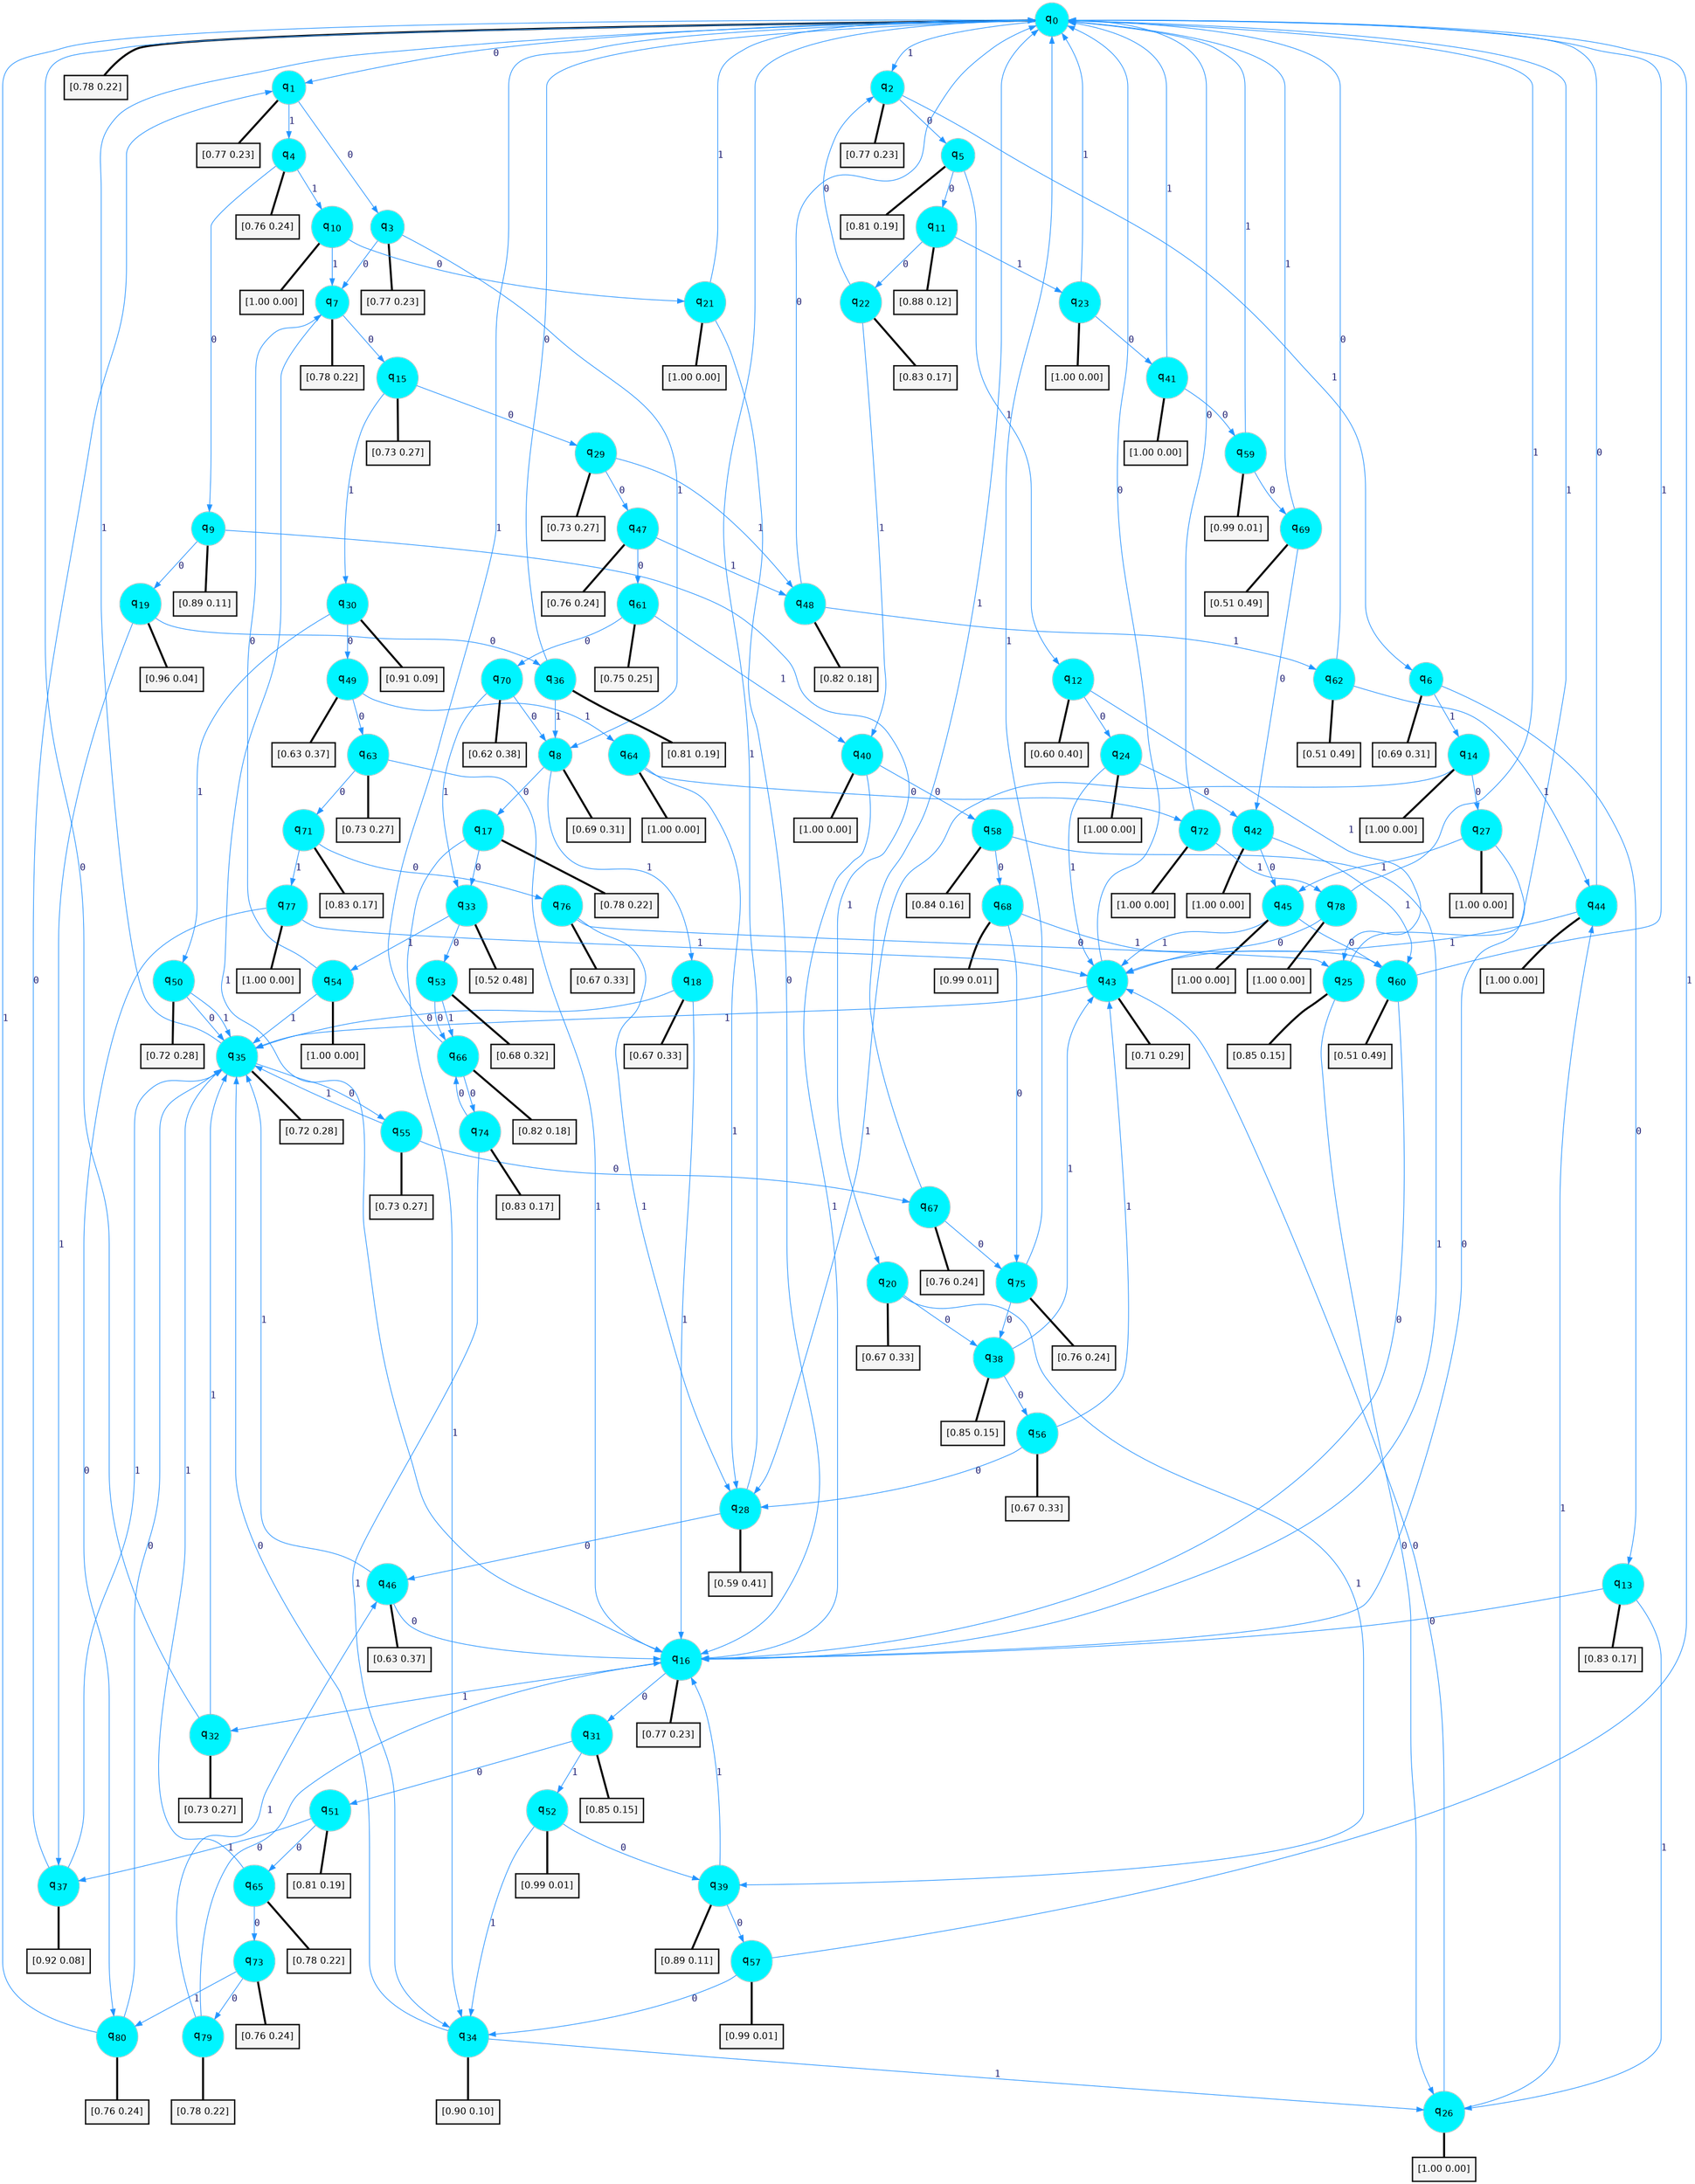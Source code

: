 digraph G {
graph [
bgcolor=transparent, dpi=300, rankdir=TD, size="40,25"];
node [
color=gray, fillcolor=turquoise1, fontcolor=black, fontname=Helvetica, fontsize=16, fontweight=bold, shape=circle, style=filled];
edge [
arrowsize=1, color=dodgerblue1, fontcolor=midnightblue, fontname=courier, fontweight=bold, penwidth=1, style=solid, weight=20];
0[label=<q<SUB>0</SUB>>];
1[label=<q<SUB>1</SUB>>];
2[label=<q<SUB>2</SUB>>];
3[label=<q<SUB>3</SUB>>];
4[label=<q<SUB>4</SUB>>];
5[label=<q<SUB>5</SUB>>];
6[label=<q<SUB>6</SUB>>];
7[label=<q<SUB>7</SUB>>];
8[label=<q<SUB>8</SUB>>];
9[label=<q<SUB>9</SUB>>];
10[label=<q<SUB>10</SUB>>];
11[label=<q<SUB>11</SUB>>];
12[label=<q<SUB>12</SUB>>];
13[label=<q<SUB>13</SUB>>];
14[label=<q<SUB>14</SUB>>];
15[label=<q<SUB>15</SUB>>];
16[label=<q<SUB>16</SUB>>];
17[label=<q<SUB>17</SUB>>];
18[label=<q<SUB>18</SUB>>];
19[label=<q<SUB>19</SUB>>];
20[label=<q<SUB>20</SUB>>];
21[label=<q<SUB>21</SUB>>];
22[label=<q<SUB>22</SUB>>];
23[label=<q<SUB>23</SUB>>];
24[label=<q<SUB>24</SUB>>];
25[label=<q<SUB>25</SUB>>];
26[label=<q<SUB>26</SUB>>];
27[label=<q<SUB>27</SUB>>];
28[label=<q<SUB>28</SUB>>];
29[label=<q<SUB>29</SUB>>];
30[label=<q<SUB>30</SUB>>];
31[label=<q<SUB>31</SUB>>];
32[label=<q<SUB>32</SUB>>];
33[label=<q<SUB>33</SUB>>];
34[label=<q<SUB>34</SUB>>];
35[label=<q<SUB>35</SUB>>];
36[label=<q<SUB>36</SUB>>];
37[label=<q<SUB>37</SUB>>];
38[label=<q<SUB>38</SUB>>];
39[label=<q<SUB>39</SUB>>];
40[label=<q<SUB>40</SUB>>];
41[label=<q<SUB>41</SUB>>];
42[label=<q<SUB>42</SUB>>];
43[label=<q<SUB>43</SUB>>];
44[label=<q<SUB>44</SUB>>];
45[label=<q<SUB>45</SUB>>];
46[label=<q<SUB>46</SUB>>];
47[label=<q<SUB>47</SUB>>];
48[label=<q<SUB>48</SUB>>];
49[label=<q<SUB>49</SUB>>];
50[label=<q<SUB>50</SUB>>];
51[label=<q<SUB>51</SUB>>];
52[label=<q<SUB>52</SUB>>];
53[label=<q<SUB>53</SUB>>];
54[label=<q<SUB>54</SUB>>];
55[label=<q<SUB>55</SUB>>];
56[label=<q<SUB>56</SUB>>];
57[label=<q<SUB>57</SUB>>];
58[label=<q<SUB>58</SUB>>];
59[label=<q<SUB>59</SUB>>];
60[label=<q<SUB>60</SUB>>];
61[label=<q<SUB>61</SUB>>];
62[label=<q<SUB>62</SUB>>];
63[label=<q<SUB>63</SUB>>];
64[label=<q<SUB>64</SUB>>];
65[label=<q<SUB>65</SUB>>];
66[label=<q<SUB>66</SUB>>];
67[label=<q<SUB>67</SUB>>];
68[label=<q<SUB>68</SUB>>];
69[label=<q<SUB>69</SUB>>];
70[label=<q<SUB>70</SUB>>];
71[label=<q<SUB>71</SUB>>];
72[label=<q<SUB>72</SUB>>];
73[label=<q<SUB>73</SUB>>];
74[label=<q<SUB>74</SUB>>];
75[label=<q<SUB>75</SUB>>];
76[label=<q<SUB>76</SUB>>];
77[label=<q<SUB>77</SUB>>];
78[label=<q<SUB>78</SUB>>];
79[label=<q<SUB>79</SUB>>];
80[label=<q<SUB>80</SUB>>];
81[label="[0.78 0.22]", shape=box,fontcolor=black, fontname=Helvetica, fontsize=14, penwidth=2, fillcolor=whitesmoke,color=black];
82[label="[0.77 0.23]", shape=box,fontcolor=black, fontname=Helvetica, fontsize=14, penwidth=2, fillcolor=whitesmoke,color=black];
83[label="[0.77 0.23]", shape=box,fontcolor=black, fontname=Helvetica, fontsize=14, penwidth=2, fillcolor=whitesmoke,color=black];
84[label="[0.77 0.23]", shape=box,fontcolor=black, fontname=Helvetica, fontsize=14, penwidth=2, fillcolor=whitesmoke,color=black];
85[label="[0.76 0.24]", shape=box,fontcolor=black, fontname=Helvetica, fontsize=14, penwidth=2, fillcolor=whitesmoke,color=black];
86[label="[0.81 0.19]", shape=box,fontcolor=black, fontname=Helvetica, fontsize=14, penwidth=2, fillcolor=whitesmoke,color=black];
87[label="[0.69 0.31]", shape=box,fontcolor=black, fontname=Helvetica, fontsize=14, penwidth=2, fillcolor=whitesmoke,color=black];
88[label="[0.78 0.22]", shape=box,fontcolor=black, fontname=Helvetica, fontsize=14, penwidth=2, fillcolor=whitesmoke,color=black];
89[label="[0.69 0.31]", shape=box,fontcolor=black, fontname=Helvetica, fontsize=14, penwidth=2, fillcolor=whitesmoke,color=black];
90[label="[0.89 0.11]", shape=box,fontcolor=black, fontname=Helvetica, fontsize=14, penwidth=2, fillcolor=whitesmoke,color=black];
91[label="[1.00 0.00]", shape=box,fontcolor=black, fontname=Helvetica, fontsize=14, penwidth=2, fillcolor=whitesmoke,color=black];
92[label="[0.88 0.12]", shape=box,fontcolor=black, fontname=Helvetica, fontsize=14, penwidth=2, fillcolor=whitesmoke,color=black];
93[label="[0.60 0.40]", shape=box,fontcolor=black, fontname=Helvetica, fontsize=14, penwidth=2, fillcolor=whitesmoke,color=black];
94[label="[0.83 0.17]", shape=box,fontcolor=black, fontname=Helvetica, fontsize=14, penwidth=2, fillcolor=whitesmoke,color=black];
95[label="[1.00 0.00]", shape=box,fontcolor=black, fontname=Helvetica, fontsize=14, penwidth=2, fillcolor=whitesmoke,color=black];
96[label="[0.73 0.27]", shape=box,fontcolor=black, fontname=Helvetica, fontsize=14, penwidth=2, fillcolor=whitesmoke,color=black];
97[label="[0.77 0.23]", shape=box,fontcolor=black, fontname=Helvetica, fontsize=14, penwidth=2, fillcolor=whitesmoke,color=black];
98[label="[0.78 0.22]", shape=box,fontcolor=black, fontname=Helvetica, fontsize=14, penwidth=2, fillcolor=whitesmoke,color=black];
99[label="[0.67 0.33]", shape=box,fontcolor=black, fontname=Helvetica, fontsize=14, penwidth=2, fillcolor=whitesmoke,color=black];
100[label="[0.96 0.04]", shape=box,fontcolor=black, fontname=Helvetica, fontsize=14, penwidth=2, fillcolor=whitesmoke,color=black];
101[label="[0.67 0.33]", shape=box,fontcolor=black, fontname=Helvetica, fontsize=14, penwidth=2, fillcolor=whitesmoke,color=black];
102[label="[1.00 0.00]", shape=box,fontcolor=black, fontname=Helvetica, fontsize=14, penwidth=2, fillcolor=whitesmoke,color=black];
103[label="[0.83 0.17]", shape=box,fontcolor=black, fontname=Helvetica, fontsize=14, penwidth=2, fillcolor=whitesmoke,color=black];
104[label="[1.00 0.00]", shape=box,fontcolor=black, fontname=Helvetica, fontsize=14, penwidth=2, fillcolor=whitesmoke,color=black];
105[label="[1.00 0.00]", shape=box,fontcolor=black, fontname=Helvetica, fontsize=14, penwidth=2, fillcolor=whitesmoke,color=black];
106[label="[0.85 0.15]", shape=box,fontcolor=black, fontname=Helvetica, fontsize=14, penwidth=2, fillcolor=whitesmoke,color=black];
107[label="[1.00 0.00]", shape=box,fontcolor=black, fontname=Helvetica, fontsize=14, penwidth=2, fillcolor=whitesmoke,color=black];
108[label="[1.00 0.00]", shape=box,fontcolor=black, fontname=Helvetica, fontsize=14, penwidth=2, fillcolor=whitesmoke,color=black];
109[label="[0.59 0.41]", shape=box,fontcolor=black, fontname=Helvetica, fontsize=14, penwidth=2, fillcolor=whitesmoke,color=black];
110[label="[0.73 0.27]", shape=box,fontcolor=black, fontname=Helvetica, fontsize=14, penwidth=2, fillcolor=whitesmoke,color=black];
111[label="[0.91 0.09]", shape=box,fontcolor=black, fontname=Helvetica, fontsize=14, penwidth=2, fillcolor=whitesmoke,color=black];
112[label="[0.85 0.15]", shape=box,fontcolor=black, fontname=Helvetica, fontsize=14, penwidth=2, fillcolor=whitesmoke,color=black];
113[label="[0.73 0.27]", shape=box,fontcolor=black, fontname=Helvetica, fontsize=14, penwidth=2, fillcolor=whitesmoke,color=black];
114[label="[0.52 0.48]", shape=box,fontcolor=black, fontname=Helvetica, fontsize=14, penwidth=2, fillcolor=whitesmoke,color=black];
115[label="[0.90 0.10]", shape=box,fontcolor=black, fontname=Helvetica, fontsize=14, penwidth=2, fillcolor=whitesmoke,color=black];
116[label="[0.72 0.28]", shape=box,fontcolor=black, fontname=Helvetica, fontsize=14, penwidth=2, fillcolor=whitesmoke,color=black];
117[label="[0.81 0.19]", shape=box,fontcolor=black, fontname=Helvetica, fontsize=14, penwidth=2, fillcolor=whitesmoke,color=black];
118[label="[0.92 0.08]", shape=box,fontcolor=black, fontname=Helvetica, fontsize=14, penwidth=2, fillcolor=whitesmoke,color=black];
119[label="[0.85 0.15]", shape=box,fontcolor=black, fontname=Helvetica, fontsize=14, penwidth=2, fillcolor=whitesmoke,color=black];
120[label="[0.89 0.11]", shape=box,fontcolor=black, fontname=Helvetica, fontsize=14, penwidth=2, fillcolor=whitesmoke,color=black];
121[label="[1.00 0.00]", shape=box,fontcolor=black, fontname=Helvetica, fontsize=14, penwidth=2, fillcolor=whitesmoke,color=black];
122[label="[1.00 0.00]", shape=box,fontcolor=black, fontname=Helvetica, fontsize=14, penwidth=2, fillcolor=whitesmoke,color=black];
123[label="[1.00 0.00]", shape=box,fontcolor=black, fontname=Helvetica, fontsize=14, penwidth=2, fillcolor=whitesmoke,color=black];
124[label="[0.71 0.29]", shape=box,fontcolor=black, fontname=Helvetica, fontsize=14, penwidth=2, fillcolor=whitesmoke,color=black];
125[label="[1.00 0.00]", shape=box,fontcolor=black, fontname=Helvetica, fontsize=14, penwidth=2, fillcolor=whitesmoke,color=black];
126[label="[1.00 0.00]", shape=box,fontcolor=black, fontname=Helvetica, fontsize=14, penwidth=2, fillcolor=whitesmoke,color=black];
127[label="[0.63 0.37]", shape=box,fontcolor=black, fontname=Helvetica, fontsize=14, penwidth=2, fillcolor=whitesmoke,color=black];
128[label="[0.76 0.24]", shape=box,fontcolor=black, fontname=Helvetica, fontsize=14, penwidth=2, fillcolor=whitesmoke,color=black];
129[label="[0.82 0.18]", shape=box,fontcolor=black, fontname=Helvetica, fontsize=14, penwidth=2, fillcolor=whitesmoke,color=black];
130[label="[0.63 0.37]", shape=box,fontcolor=black, fontname=Helvetica, fontsize=14, penwidth=2, fillcolor=whitesmoke,color=black];
131[label="[0.72 0.28]", shape=box,fontcolor=black, fontname=Helvetica, fontsize=14, penwidth=2, fillcolor=whitesmoke,color=black];
132[label="[0.81 0.19]", shape=box,fontcolor=black, fontname=Helvetica, fontsize=14, penwidth=2, fillcolor=whitesmoke,color=black];
133[label="[0.99 0.01]", shape=box,fontcolor=black, fontname=Helvetica, fontsize=14, penwidth=2, fillcolor=whitesmoke,color=black];
134[label="[0.68 0.32]", shape=box,fontcolor=black, fontname=Helvetica, fontsize=14, penwidth=2, fillcolor=whitesmoke,color=black];
135[label="[1.00 0.00]", shape=box,fontcolor=black, fontname=Helvetica, fontsize=14, penwidth=2, fillcolor=whitesmoke,color=black];
136[label="[0.73 0.27]", shape=box,fontcolor=black, fontname=Helvetica, fontsize=14, penwidth=2, fillcolor=whitesmoke,color=black];
137[label="[0.67 0.33]", shape=box,fontcolor=black, fontname=Helvetica, fontsize=14, penwidth=2, fillcolor=whitesmoke,color=black];
138[label="[0.99 0.01]", shape=box,fontcolor=black, fontname=Helvetica, fontsize=14, penwidth=2, fillcolor=whitesmoke,color=black];
139[label="[0.84 0.16]", shape=box,fontcolor=black, fontname=Helvetica, fontsize=14, penwidth=2, fillcolor=whitesmoke,color=black];
140[label="[0.99 0.01]", shape=box,fontcolor=black, fontname=Helvetica, fontsize=14, penwidth=2, fillcolor=whitesmoke,color=black];
141[label="[0.51 0.49]", shape=box,fontcolor=black, fontname=Helvetica, fontsize=14, penwidth=2, fillcolor=whitesmoke,color=black];
142[label="[0.75 0.25]", shape=box,fontcolor=black, fontname=Helvetica, fontsize=14, penwidth=2, fillcolor=whitesmoke,color=black];
143[label="[0.51 0.49]", shape=box,fontcolor=black, fontname=Helvetica, fontsize=14, penwidth=2, fillcolor=whitesmoke,color=black];
144[label="[0.73 0.27]", shape=box,fontcolor=black, fontname=Helvetica, fontsize=14, penwidth=2, fillcolor=whitesmoke,color=black];
145[label="[1.00 0.00]", shape=box,fontcolor=black, fontname=Helvetica, fontsize=14, penwidth=2, fillcolor=whitesmoke,color=black];
146[label="[0.78 0.22]", shape=box,fontcolor=black, fontname=Helvetica, fontsize=14, penwidth=2, fillcolor=whitesmoke,color=black];
147[label="[0.82 0.18]", shape=box,fontcolor=black, fontname=Helvetica, fontsize=14, penwidth=2, fillcolor=whitesmoke,color=black];
148[label="[0.76 0.24]", shape=box,fontcolor=black, fontname=Helvetica, fontsize=14, penwidth=2, fillcolor=whitesmoke,color=black];
149[label="[0.99 0.01]", shape=box,fontcolor=black, fontname=Helvetica, fontsize=14, penwidth=2, fillcolor=whitesmoke,color=black];
150[label="[0.51 0.49]", shape=box,fontcolor=black, fontname=Helvetica, fontsize=14, penwidth=2, fillcolor=whitesmoke,color=black];
151[label="[0.62 0.38]", shape=box,fontcolor=black, fontname=Helvetica, fontsize=14, penwidth=2, fillcolor=whitesmoke,color=black];
152[label="[0.83 0.17]", shape=box,fontcolor=black, fontname=Helvetica, fontsize=14, penwidth=2, fillcolor=whitesmoke,color=black];
153[label="[1.00 0.00]", shape=box,fontcolor=black, fontname=Helvetica, fontsize=14, penwidth=2, fillcolor=whitesmoke,color=black];
154[label="[0.76 0.24]", shape=box,fontcolor=black, fontname=Helvetica, fontsize=14, penwidth=2, fillcolor=whitesmoke,color=black];
155[label="[0.83 0.17]", shape=box,fontcolor=black, fontname=Helvetica, fontsize=14, penwidth=2, fillcolor=whitesmoke,color=black];
156[label="[0.76 0.24]", shape=box,fontcolor=black, fontname=Helvetica, fontsize=14, penwidth=2, fillcolor=whitesmoke,color=black];
157[label="[0.67 0.33]", shape=box,fontcolor=black, fontname=Helvetica, fontsize=14, penwidth=2, fillcolor=whitesmoke,color=black];
158[label="[1.00 0.00]", shape=box,fontcolor=black, fontname=Helvetica, fontsize=14, penwidth=2, fillcolor=whitesmoke,color=black];
159[label="[1.00 0.00]", shape=box,fontcolor=black, fontname=Helvetica, fontsize=14, penwidth=2, fillcolor=whitesmoke,color=black];
160[label="[0.78 0.22]", shape=box,fontcolor=black, fontname=Helvetica, fontsize=14, penwidth=2, fillcolor=whitesmoke,color=black];
161[label="[0.76 0.24]", shape=box,fontcolor=black, fontname=Helvetica, fontsize=14, penwidth=2, fillcolor=whitesmoke,color=black];
0->1 [label=0];
0->2 [label=1];
0->81 [arrowhead=none, penwidth=3,color=black];
1->3 [label=0];
1->4 [label=1];
1->82 [arrowhead=none, penwidth=3,color=black];
2->5 [label=0];
2->6 [label=1];
2->83 [arrowhead=none, penwidth=3,color=black];
3->7 [label=0];
3->8 [label=1];
3->84 [arrowhead=none, penwidth=3,color=black];
4->9 [label=0];
4->10 [label=1];
4->85 [arrowhead=none, penwidth=3,color=black];
5->11 [label=0];
5->12 [label=1];
5->86 [arrowhead=none, penwidth=3,color=black];
6->13 [label=0];
6->14 [label=1];
6->87 [arrowhead=none, penwidth=3,color=black];
7->15 [label=0];
7->16 [label=1];
7->88 [arrowhead=none, penwidth=3,color=black];
8->17 [label=0];
8->18 [label=1];
8->89 [arrowhead=none, penwidth=3,color=black];
9->19 [label=0];
9->20 [label=1];
9->90 [arrowhead=none, penwidth=3,color=black];
10->21 [label=0];
10->7 [label=1];
10->91 [arrowhead=none, penwidth=3,color=black];
11->22 [label=0];
11->23 [label=1];
11->92 [arrowhead=none, penwidth=3,color=black];
12->24 [label=0];
12->25 [label=1];
12->93 [arrowhead=none, penwidth=3,color=black];
13->16 [label=0];
13->26 [label=1];
13->94 [arrowhead=none, penwidth=3,color=black];
14->27 [label=0];
14->28 [label=1];
14->95 [arrowhead=none, penwidth=3,color=black];
15->29 [label=0];
15->30 [label=1];
15->96 [arrowhead=none, penwidth=3,color=black];
16->31 [label=0];
16->32 [label=1];
16->97 [arrowhead=none, penwidth=3,color=black];
17->33 [label=0];
17->34 [label=1];
17->98 [arrowhead=none, penwidth=3,color=black];
18->35 [label=0];
18->16 [label=1];
18->99 [arrowhead=none, penwidth=3,color=black];
19->36 [label=0];
19->37 [label=1];
19->100 [arrowhead=none, penwidth=3,color=black];
20->38 [label=0];
20->39 [label=1];
20->101 [arrowhead=none, penwidth=3,color=black];
21->16 [label=0];
21->0 [label=1];
21->102 [arrowhead=none, penwidth=3,color=black];
22->2 [label=0];
22->40 [label=1];
22->103 [arrowhead=none, penwidth=3,color=black];
23->41 [label=0];
23->0 [label=1];
23->104 [arrowhead=none, penwidth=3,color=black];
24->42 [label=0];
24->43 [label=1];
24->105 [arrowhead=none, penwidth=3,color=black];
25->26 [label=0];
25->0 [label=1];
25->106 [arrowhead=none, penwidth=3,color=black];
26->43 [label=0];
26->44 [label=1];
26->107 [arrowhead=none, penwidth=3,color=black];
27->16 [label=0];
27->45 [label=1];
27->108 [arrowhead=none, penwidth=3,color=black];
28->46 [label=0];
28->0 [label=1];
28->109 [arrowhead=none, penwidth=3,color=black];
29->47 [label=0];
29->48 [label=1];
29->110 [arrowhead=none, penwidth=3,color=black];
30->49 [label=0];
30->50 [label=1];
30->111 [arrowhead=none, penwidth=3,color=black];
31->51 [label=0];
31->52 [label=1];
31->112 [arrowhead=none, penwidth=3,color=black];
32->0 [label=0];
32->35 [label=1];
32->113 [arrowhead=none, penwidth=3,color=black];
33->53 [label=0];
33->54 [label=1];
33->114 [arrowhead=none, penwidth=3,color=black];
34->35 [label=0];
34->26 [label=1];
34->115 [arrowhead=none, penwidth=3,color=black];
35->55 [label=0];
35->0 [label=1];
35->116 [arrowhead=none, penwidth=3,color=black];
36->0 [label=0];
36->8 [label=1];
36->117 [arrowhead=none, penwidth=3,color=black];
37->1 [label=0];
37->35 [label=1];
37->118 [arrowhead=none, penwidth=3,color=black];
38->56 [label=0];
38->43 [label=1];
38->119 [arrowhead=none, penwidth=3,color=black];
39->57 [label=0];
39->16 [label=1];
39->120 [arrowhead=none, penwidth=3,color=black];
40->58 [label=0];
40->16 [label=1];
40->121 [arrowhead=none, penwidth=3,color=black];
41->59 [label=0];
41->0 [label=1];
41->122 [arrowhead=none, penwidth=3,color=black];
42->45 [label=0];
42->60 [label=1];
42->123 [arrowhead=none, penwidth=3,color=black];
43->0 [label=0];
43->35 [label=1];
43->124 [arrowhead=none, penwidth=3,color=black];
44->0 [label=0];
44->43 [label=1];
44->125 [arrowhead=none, penwidth=3,color=black];
45->60 [label=0];
45->43 [label=1];
45->126 [arrowhead=none, penwidth=3,color=black];
46->16 [label=0];
46->35 [label=1];
46->127 [arrowhead=none, penwidth=3,color=black];
47->61 [label=0];
47->48 [label=1];
47->128 [arrowhead=none, penwidth=3,color=black];
48->0 [label=0];
48->62 [label=1];
48->129 [arrowhead=none, penwidth=3,color=black];
49->63 [label=0];
49->64 [label=1];
49->130 [arrowhead=none, penwidth=3,color=black];
50->35 [label=0];
50->35 [label=1];
50->131 [arrowhead=none, penwidth=3,color=black];
51->65 [label=0];
51->37 [label=1];
51->132 [arrowhead=none, penwidth=3,color=black];
52->39 [label=0];
52->34 [label=1];
52->133 [arrowhead=none, penwidth=3,color=black];
53->66 [label=0];
53->66 [label=1];
53->134 [arrowhead=none, penwidth=3,color=black];
54->7 [label=0];
54->35 [label=1];
54->135 [arrowhead=none, penwidth=3,color=black];
55->67 [label=0];
55->35 [label=1];
55->136 [arrowhead=none, penwidth=3,color=black];
56->28 [label=0];
56->43 [label=1];
56->137 [arrowhead=none, penwidth=3,color=black];
57->34 [label=0];
57->0 [label=1];
57->138 [arrowhead=none, penwidth=3,color=black];
58->68 [label=0];
58->16 [label=1];
58->139 [arrowhead=none, penwidth=3,color=black];
59->69 [label=0];
59->0 [label=1];
59->140 [arrowhead=none, penwidth=3,color=black];
60->16 [label=0];
60->0 [label=1];
60->141 [arrowhead=none, penwidth=3,color=black];
61->70 [label=0];
61->40 [label=1];
61->142 [arrowhead=none, penwidth=3,color=black];
62->0 [label=0];
62->44 [label=1];
62->143 [arrowhead=none, penwidth=3,color=black];
63->71 [label=0];
63->16 [label=1];
63->144 [arrowhead=none, penwidth=3,color=black];
64->72 [label=0];
64->28 [label=1];
64->145 [arrowhead=none, penwidth=3,color=black];
65->73 [label=0];
65->35 [label=1];
65->146 [arrowhead=none, penwidth=3,color=black];
66->74 [label=0];
66->0 [label=1];
66->147 [arrowhead=none, penwidth=3,color=black];
67->75 [label=0];
67->0 [label=1];
67->148 [arrowhead=none, penwidth=3,color=black];
68->75 [label=0];
68->60 [label=1];
68->149 [arrowhead=none, penwidth=3,color=black];
69->42 [label=0];
69->0 [label=1];
69->150 [arrowhead=none, penwidth=3,color=black];
70->8 [label=0];
70->33 [label=1];
70->151 [arrowhead=none, penwidth=3,color=black];
71->76 [label=0];
71->77 [label=1];
71->152 [arrowhead=none, penwidth=3,color=black];
72->0 [label=0];
72->78 [label=1];
72->153 [arrowhead=none, penwidth=3,color=black];
73->79 [label=0];
73->80 [label=1];
73->154 [arrowhead=none, penwidth=3,color=black];
74->66 [label=0];
74->34 [label=1];
74->155 [arrowhead=none, penwidth=3,color=black];
75->38 [label=0];
75->0 [label=1];
75->156 [arrowhead=none, penwidth=3,color=black];
76->25 [label=0];
76->28 [label=1];
76->157 [arrowhead=none, penwidth=3,color=black];
77->80 [label=0];
77->43 [label=1];
77->158 [arrowhead=none, penwidth=3,color=black];
78->43 [label=0];
78->0 [label=1];
78->159 [arrowhead=none, penwidth=3,color=black];
79->16 [label=0];
79->46 [label=1];
79->160 [arrowhead=none, penwidth=3,color=black];
80->35 [label=0];
80->0 [label=1];
80->161 [arrowhead=none, penwidth=3,color=black];
}
